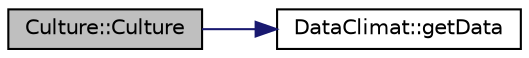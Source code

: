 digraph "Culture::Culture"
{
 // LATEX_PDF_SIZE
  edge [fontname="Helvetica",fontsize="10",labelfontname="Helvetica",labelfontsize="10"];
  node [fontname="Helvetica",fontsize="10",shape=record];
  rankdir="LR";
  Node1 [label="Culture::Culture",height=0.2,width=0.4,color="black", fillcolor="grey75", style="filled", fontcolor="black",tooltip=" "];
  Node1 -> Node2 [color="midnightblue",fontsize="10",style="solid",fontname="Helvetica"];
  Node2 [label="DataClimat::getData",height=0.2,width=0.4,color="black", fillcolor="white", style="filled",URL="$class_data_climat.html#ab9e8641eef81439eb47d4788162e6138",tooltip=" "];
}
